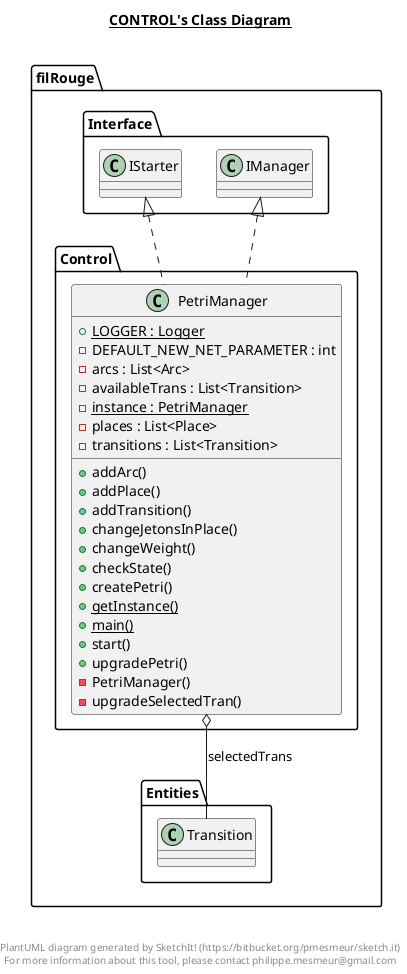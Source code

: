 @startuml

title __CONTROL's Class Diagram__\n

  namespace filRouge.Control {
    class filRouge.Control.PetriManager {
        {static} + LOGGER : Logger
        - DEFAULT_NEW_NET_PARAMETER : int
        - arcs : List<Arc>
        - availableTrans : List<Transition>
        {static} - instance : PetriManager
        - places : List<Place>
        - transitions : List<Transition>
        + addArc()
        + addPlace()
        + addTransition()
        + changeJetonsInPlace()
        + changeWeight()
        + checkState()
        + createPetri()
        {static} + getInstance()
        {static} + main()
        + start()
        + upgradePetri()
        - PetriManager()
        - upgradeSelectedTran()
    }
  }
  

  filRouge.Control.PetriManager .up.|> filRouge.Interface.IManager
  filRouge.Control.PetriManager .up.|> filRouge.Interface.IStarter
  filRouge.Control.PetriManager o-- filRouge.Entities.Transition : selectedTrans


right footer


PlantUML diagram generated by SketchIt! (https://bitbucket.org/pmesmeur/sketch.it)
For more information about this tool, please contact philippe.mesmeur@gmail.com
endfooter

@enduml
